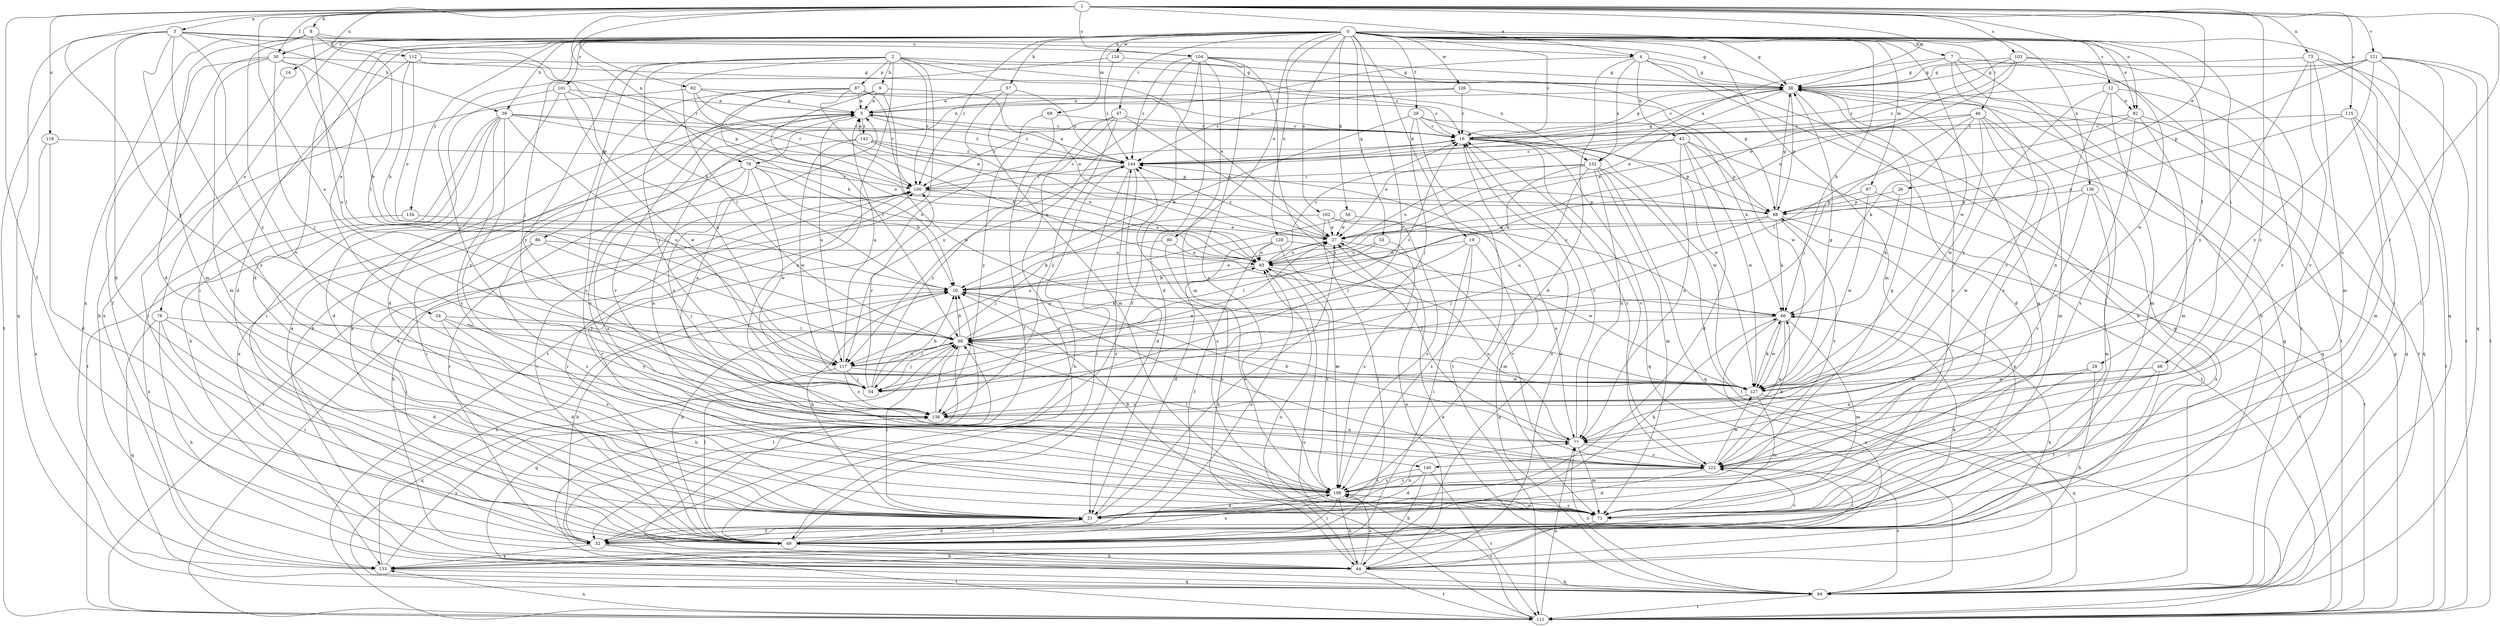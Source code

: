 strict digraph  {
0;
1;
2;
3;
4;
5;
7;
8;
9;
10;
12;
14;
16;
19;
21;
24;
26;
27;
28;
29;
30;
32;
33;
38;
39;
43;
44;
46;
47;
48;
49;
54;
56;
57;
60;
62;
66;
67;
68;
71;
73;
76;
77;
78;
80;
82;
83;
86;
87;
88;
94;
100;
101;
102;
103;
104;
106;
111;
112;
115;
116;
117;
121;
122;
124;
126;
127;
128;
130;
132;
133;
134;
138;
140;
142;
144;
0 -> 7  [label=b];
0 -> 12  [label=c];
0 -> 14  [label=c];
0 -> 16  [label=c];
0 -> 19  [label=d];
0 -> 21  [label=d];
0 -> 24  [label=e];
0 -> 28  [label=f];
0 -> 29  [label=f];
0 -> 30  [label=f];
0 -> 33  [label=g];
0 -> 38  [label=g];
0 -> 39  [label=h];
0 -> 46  [label=i];
0 -> 47  [label=i];
0 -> 48  [label=i];
0 -> 49  [label=i];
0 -> 54  [label=j];
0 -> 56  [label=k];
0 -> 57  [label=k];
0 -> 60  [label=k];
0 -> 67  [label=m];
0 -> 68  [label=m];
0 -> 71  [label=m];
0 -> 78  [label=o];
0 -> 80  [label=o];
0 -> 82  [label=o];
0 -> 94  [label=q];
0 -> 100  [label=r];
0 -> 101  [label=s];
0 -> 102  [label=s];
0 -> 124  [label=w];
0 -> 126  [label=w];
0 -> 127  [label=w];
0 -> 128  [label=x];
0 -> 130  [label=x];
0 -> 134  [label=y];
0 -> 138  [label=y];
1 -> 3  [label=a];
1 -> 4  [label=a];
1 -> 8  [label=b];
1 -> 26  [label=e];
1 -> 30  [label=f];
1 -> 32  [label=f];
1 -> 38  [label=g];
1 -> 62  [label=l];
1 -> 73  [label=n];
1 -> 76  [label=n];
1 -> 82  [label=o];
1 -> 103  [label=s];
1 -> 104  [label=s];
1 -> 112  [label=u];
1 -> 115  [label=u];
1 -> 116  [label=u];
1 -> 117  [label=u];
1 -> 121  [label=v];
1 -> 122  [label=v];
1 -> 138  [label=y];
1 -> 140  [label=z];
2 -> 9  [label=b];
2 -> 10  [label=b];
2 -> 16  [label=c];
2 -> 27  [label=e];
2 -> 66  [label=l];
2 -> 86  [label=p];
2 -> 87  [label=p];
2 -> 100  [label=r];
2 -> 111  [label=t];
2 -> 132  [label=x];
2 -> 138  [label=y];
2 -> 140  [label=z];
3 -> 21  [label=d];
3 -> 39  [label=h];
3 -> 71  [label=m];
3 -> 94  [label=q];
3 -> 100  [label=r];
3 -> 104  [label=s];
3 -> 106  [label=s];
3 -> 111  [label=t];
3 -> 138  [label=y];
4 -> 21  [label=d];
4 -> 38  [label=g];
4 -> 43  [label=h];
4 -> 44  [label=h];
4 -> 76  [label=n];
4 -> 94  [label=q];
4 -> 132  [label=x];
5 -> 16  [label=c];
5 -> 106  [label=s];
5 -> 117  [label=u];
5 -> 122  [label=v];
5 -> 142  [label=z];
5 -> 144  [label=z];
7 -> 38  [label=g];
7 -> 44  [label=h];
7 -> 49  [label=i];
7 -> 111  [label=t];
7 -> 122  [label=v];
7 -> 132  [label=x];
8 -> 4  [label=a];
8 -> 21  [label=d];
8 -> 38  [label=g];
8 -> 66  [label=l];
8 -> 117  [label=u];
8 -> 122  [label=v];
8 -> 133  [label=x];
9 -> 5  [label=a];
9 -> 27  [label=e];
9 -> 44  [label=h];
9 -> 66  [label=l];
9 -> 127  [label=w];
10 -> 27  [label=e];
10 -> 60  [label=k];
12 -> 71  [label=m];
12 -> 77  [label=n];
12 -> 82  [label=o];
12 -> 133  [label=x];
12 -> 138  [label=y];
14 -> 133  [label=x];
16 -> 38  [label=g];
16 -> 88  [label=p];
16 -> 94  [label=q];
16 -> 122  [label=v];
16 -> 127  [label=w];
16 -> 133  [label=x];
16 -> 144  [label=z];
19 -> 49  [label=i];
19 -> 66  [label=l];
19 -> 83  [label=o];
19 -> 94  [label=q];
19 -> 106  [label=s];
21 -> 10  [label=b];
21 -> 27  [label=e];
21 -> 38  [label=g];
21 -> 49  [label=i];
21 -> 60  [label=k];
21 -> 66  [label=l];
21 -> 77  [label=n];
24 -> 21  [label=d];
24 -> 66  [label=l];
24 -> 106  [label=s];
24 -> 138  [label=y];
26 -> 60  [label=k];
26 -> 88  [label=p];
27 -> 83  [label=o];
27 -> 122  [label=v];
27 -> 144  [label=z];
28 -> 44  [label=h];
28 -> 106  [label=s];
28 -> 127  [label=w];
29 -> 10  [label=b];
29 -> 16  [label=c];
29 -> 54  [label=j];
29 -> 60  [label=k];
29 -> 111  [label=t];
29 -> 127  [label=w];
30 -> 10  [label=b];
30 -> 32  [label=f];
30 -> 38  [label=g];
30 -> 44  [label=h];
30 -> 54  [label=j];
30 -> 66  [label=l];
30 -> 71  [label=m];
32 -> 5  [label=a];
32 -> 10  [label=b];
32 -> 44  [label=h];
32 -> 60  [label=k];
32 -> 66  [label=l];
32 -> 100  [label=r];
32 -> 106  [label=s];
32 -> 111  [label=t];
32 -> 122  [label=v];
32 -> 133  [label=x];
33 -> 66  [label=l];
33 -> 83  [label=o];
33 -> 106  [label=s];
38 -> 5  [label=a];
38 -> 16  [label=c];
38 -> 21  [label=d];
38 -> 27  [label=e];
38 -> 88  [label=p];
38 -> 106  [label=s];
38 -> 111  [label=t];
39 -> 16  [label=c];
39 -> 21  [label=d];
39 -> 44  [label=h];
39 -> 83  [label=o];
39 -> 106  [label=s];
39 -> 111  [label=t];
39 -> 117  [label=u];
39 -> 138  [label=y];
39 -> 144  [label=z];
43 -> 21  [label=d];
43 -> 27  [label=e];
43 -> 77  [label=n];
43 -> 88  [label=p];
43 -> 111  [label=t];
43 -> 127  [label=w];
43 -> 144  [label=z];
44 -> 16  [label=c];
44 -> 27  [label=e];
44 -> 60  [label=k];
44 -> 83  [label=o];
44 -> 94  [label=q];
44 -> 106  [label=s];
44 -> 111  [label=t];
46 -> 16  [label=c];
46 -> 27  [label=e];
46 -> 54  [label=j];
46 -> 60  [label=k];
46 -> 71  [label=m];
46 -> 94  [label=q];
46 -> 122  [label=v];
46 -> 127  [label=w];
47 -> 16  [label=c];
47 -> 27  [label=e];
47 -> 49  [label=i];
47 -> 100  [label=r];
47 -> 117  [label=u];
47 -> 138  [label=y];
48 -> 32  [label=f];
48 -> 49  [label=i];
48 -> 77  [label=n];
48 -> 127  [label=w];
49 -> 5  [label=a];
49 -> 10  [label=b];
49 -> 21  [label=d];
49 -> 44  [label=h];
49 -> 66  [label=l];
49 -> 83  [label=o];
49 -> 100  [label=r];
49 -> 144  [label=z];
54 -> 10  [label=b];
54 -> 27  [label=e];
54 -> 100  [label=r];
54 -> 144  [label=z];
56 -> 27  [label=e];
56 -> 71  [label=m];
56 -> 117  [label=u];
57 -> 5  [label=a];
57 -> 71  [label=m];
57 -> 111  [label=t];
57 -> 144  [label=z];
60 -> 66  [label=l];
60 -> 71  [label=m];
60 -> 77  [label=n];
60 -> 127  [label=w];
60 -> 133  [label=x];
60 -> 144  [label=z];
62 -> 5  [label=a];
62 -> 16  [label=c];
62 -> 27  [label=e];
62 -> 49  [label=i];
62 -> 100  [label=r];
66 -> 10  [label=b];
66 -> 16  [label=c];
66 -> 54  [label=j];
66 -> 83  [label=o];
66 -> 94  [label=q];
66 -> 117  [label=u];
66 -> 127  [label=w];
67 -> 88  [label=p];
67 -> 111  [label=t];
67 -> 127  [label=w];
68 -> 16  [label=c];
68 -> 32  [label=f];
68 -> 138  [label=y];
71 -> 10  [label=b];
71 -> 32  [label=f];
71 -> 88  [label=p];
71 -> 100  [label=r];
71 -> 106  [label=s];
71 -> 144  [label=z];
73 -> 38  [label=g];
73 -> 49  [label=i];
73 -> 71  [label=m];
73 -> 111  [label=t];
73 -> 122  [label=v];
73 -> 138  [label=y];
76 -> 10  [label=b];
76 -> 49  [label=i];
76 -> 83  [label=o];
76 -> 100  [label=r];
76 -> 106  [label=s];
76 -> 127  [label=w];
76 -> 138  [label=y];
77 -> 5  [label=a];
77 -> 10  [label=b];
77 -> 16  [label=c];
77 -> 71  [label=m];
77 -> 122  [label=v];
78 -> 21  [label=d];
78 -> 44  [label=h];
78 -> 49  [label=i];
78 -> 66  [label=l];
78 -> 94  [label=q];
80 -> 10  [label=b];
80 -> 44  [label=h];
80 -> 83  [label=o];
82 -> 16  [label=c];
82 -> 66  [label=l];
82 -> 71  [label=m];
82 -> 94  [label=q];
82 -> 106  [label=s];
83 -> 10  [label=b];
83 -> 16  [label=c];
83 -> 77  [label=n];
83 -> 106  [label=s];
86 -> 49  [label=i];
86 -> 54  [label=j];
86 -> 83  [label=o];
86 -> 106  [label=s];
87 -> 5  [label=a];
87 -> 10  [label=b];
87 -> 16  [label=c];
87 -> 54  [label=j];
87 -> 60  [label=k];
87 -> 100  [label=r];
87 -> 106  [label=s];
88 -> 27  [label=e];
88 -> 38  [label=g];
88 -> 54  [label=j];
88 -> 60  [label=k];
88 -> 111  [label=t];
88 -> 122  [label=v];
94 -> 10  [label=b];
94 -> 27  [label=e];
94 -> 38  [label=g];
94 -> 77  [label=n];
94 -> 111  [label=t];
94 -> 122  [label=v];
100 -> 16  [label=c];
100 -> 44  [label=h];
100 -> 49  [label=i];
100 -> 83  [label=o];
100 -> 88  [label=p];
101 -> 5  [label=a];
101 -> 21  [label=d];
101 -> 49  [label=i];
101 -> 117  [label=u];
101 -> 127  [label=w];
102 -> 27  [label=e];
102 -> 49  [label=i];
102 -> 54  [label=j];
102 -> 77  [label=n];
102 -> 106  [label=s];
103 -> 27  [label=e];
103 -> 38  [label=g];
103 -> 83  [label=o];
103 -> 122  [label=v];
103 -> 127  [label=w];
103 -> 144  [label=z];
104 -> 21  [label=d];
104 -> 32  [label=f];
104 -> 38  [label=g];
104 -> 71  [label=m];
104 -> 77  [label=n];
104 -> 88  [label=p];
104 -> 106  [label=s];
104 -> 117  [label=u];
104 -> 144  [label=z];
106 -> 5  [label=a];
106 -> 21  [label=d];
106 -> 38  [label=g];
106 -> 44  [label=h];
106 -> 49  [label=i];
106 -> 71  [label=m];
106 -> 122  [label=v];
111 -> 38  [label=g];
111 -> 77  [label=n];
111 -> 83  [label=o];
111 -> 100  [label=r];
111 -> 106  [label=s];
111 -> 133  [label=x];
112 -> 10  [label=b];
112 -> 21  [label=d];
112 -> 38  [label=g];
112 -> 83  [label=o];
112 -> 88  [label=p];
115 -> 16  [label=c];
115 -> 71  [label=m];
115 -> 83  [label=o];
115 -> 94  [label=q];
115 -> 111  [label=t];
116 -> 21  [label=d];
116 -> 133  [label=x];
116 -> 144  [label=z];
117 -> 5  [label=a];
117 -> 54  [label=j];
117 -> 66  [label=l];
117 -> 94  [label=q];
117 -> 127  [label=w];
117 -> 138  [label=y];
121 -> 38  [label=g];
121 -> 49  [label=i];
121 -> 77  [label=n];
121 -> 88  [label=p];
121 -> 94  [label=q];
121 -> 111  [label=t];
121 -> 138  [label=y];
121 -> 144  [label=z];
122 -> 10  [label=b];
122 -> 16  [label=c];
122 -> 21  [label=d];
122 -> 49  [label=i];
122 -> 60  [label=k];
122 -> 66  [label=l];
122 -> 106  [label=s];
122 -> 127  [label=w];
124 -> 38  [label=g];
124 -> 54  [label=j];
124 -> 144  [label=z];
126 -> 5  [label=a];
126 -> 16  [label=c];
126 -> 127  [label=w];
126 -> 144  [label=z];
127 -> 38  [label=g];
127 -> 60  [label=k];
127 -> 66  [label=l];
127 -> 71  [label=m];
127 -> 94  [label=q];
127 -> 138  [label=y];
128 -> 21  [label=d];
128 -> 32  [label=f];
128 -> 83  [label=o];
128 -> 106  [label=s];
128 -> 127  [label=w];
130 -> 71  [label=m];
130 -> 88  [label=p];
130 -> 122  [label=v];
130 -> 127  [label=w];
130 -> 133  [label=x];
132 -> 10  [label=b];
132 -> 71  [label=m];
132 -> 77  [label=n];
132 -> 83  [label=o];
132 -> 94  [label=q];
132 -> 100  [label=r];
132 -> 111  [label=t];
132 -> 117  [label=u];
133 -> 10  [label=b];
133 -> 94  [label=q];
133 -> 138  [label=y];
134 -> 27  [label=e];
134 -> 133  [label=x];
138 -> 66  [label=l];
138 -> 77  [label=n];
140 -> 21  [label=d];
140 -> 44  [label=h];
140 -> 106  [label=s];
140 -> 111  [label=t];
142 -> 5  [label=a];
142 -> 83  [label=o];
142 -> 88  [label=p];
142 -> 127  [label=w];
142 -> 133  [label=x];
142 -> 144  [label=z];
144 -> 5  [label=a];
144 -> 21  [label=d];
144 -> 38  [label=g];
144 -> 44  [label=h];
144 -> 49  [label=i];
144 -> 100  [label=r];
}
